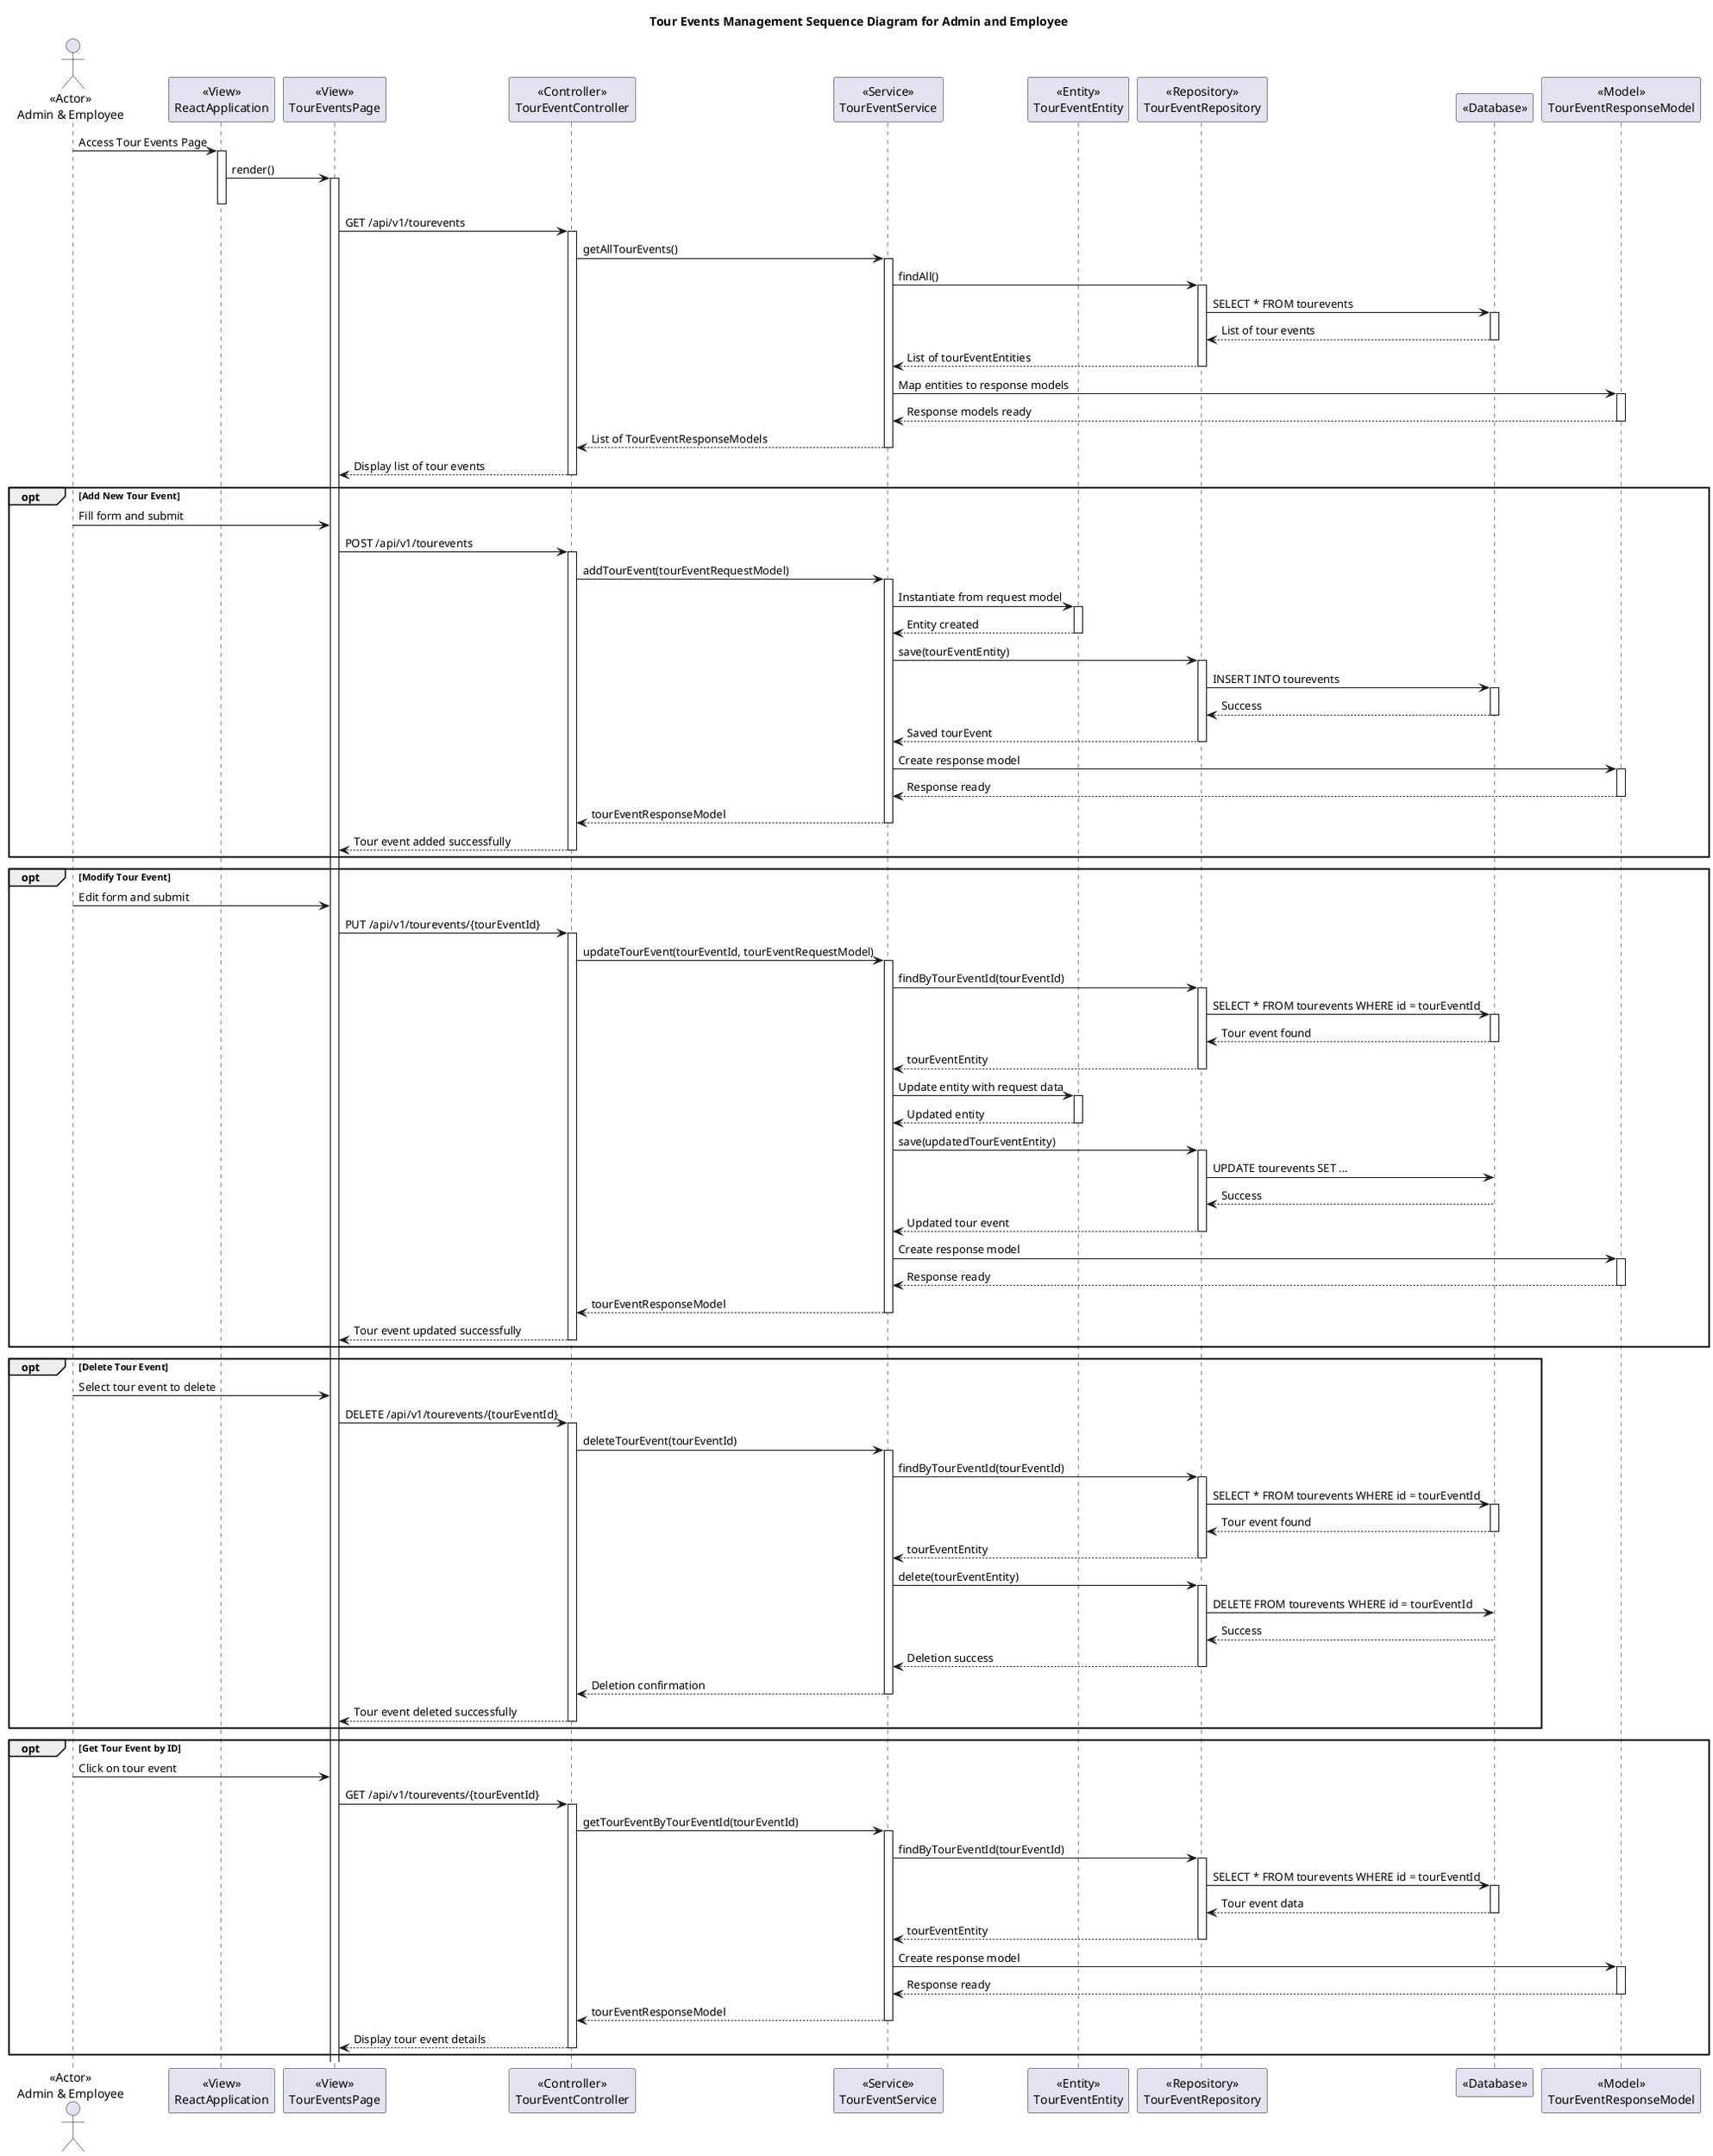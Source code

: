 @startuml
title Tour Events Management Sequence Diagram for Admin and Employee

actor Admin as "<<Actor>>\nAdmin & Employee"

participant ReactApplication as "<<View>>\nReactApplication"
participant TourEventsPage as "<<View>>\nTourEventsPage"
participant TourEventController as "<<Controller>>\nTourEventController"
participant TourEventService as "<<Service>>\nTourEventService"
participant TourEventEntity as "<<Entity>>\nTourEventEntity"
participant TourEventRepository as "<<Repository>>\nTourEventRepository"
participant Database as "<<Database>>"
participant TourEventResponseModel as "<<Model>>\nTourEventResponseModel"

Admin -> ReactApplication : Access Tour Events Page
activate ReactApplication

ReactApplication -> TourEventsPage : render()
activate TourEventsPage
deactivate ReactApplication

TourEventsPage -> TourEventController : GET /api/v1/tourevents
activate TourEventController

TourEventController -> TourEventService : getAllTourEvents()
activate TourEventService

TourEventService -> TourEventRepository : findAll()
activate TourEventRepository

TourEventRepository -> Database : SELECT * FROM tourevents
activate Database
Database --> TourEventRepository : List of tour events
deactivate Database

TourEventRepository --> TourEventService : List of tourEventEntities
deactivate TourEventRepository

TourEventService -> TourEventResponseModel : Map entities to response models
activate TourEventResponseModel
TourEventResponseModel --> TourEventService : Response models ready
deactivate TourEventResponseModel

TourEventService --> TourEventController : List of TourEventResponseModels
deactivate TourEventService

TourEventController --> TourEventsPage : Display list of tour events
deactivate TourEventController

opt Add New Tour Event
    Admin -> TourEventsPage : Fill form and submit
    TourEventsPage -> TourEventController : POST /api/v1/tourevents
    activate TourEventController

    TourEventController -> TourEventService : addTourEvent(tourEventRequestModel)
    activate TourEventService

    TourEventService -> TourEventEntity : Instantiate from request model
    activate TourEventEntity
    TourEventEntity --> TourEventService : Entity created
    deactivate TourEventEntity

    TourEventService -> TourEventRepository : save(tourEventEntity)
    activate TourEventRepository
    TourEventRepository -> Database : INSERT INTO tourevents
    activate Database
    Database --> TourEventRepository : Success
    deactivate Database
    TourEventRepository --> TourEventService : Saved tourEvent
    deactivate TourEventRepository

    TourEventService -> TourEventResponseModel : Create response model
    activate TourEventResponseModel
    TourEventResponseModel --> TourEventService : Response ready
    deactivate TourEventResponseModel

    TourEventService --> TourEventController : tourEventResponseModel
    deactivate TourEventService
    TourEventController --> TourEventsPage : Tour event added successfully
    deactivate TourEventController
end

opt Modify Tour Event
    Admin -> TourEventsPage : Edit form and submit
    TourEventsPage -> TourEventController : PUT /api/v1/tourevents/{tourEventId}
    activate TourEventController

    TourEventController -> TourEventService : updateTourEvent(tourEventId, tourEventRequestModel)
    activate TourEventService

    TourEventService -> TourEventRepository : findByTourEventId(tourEventId)
    activate TourEventRepository
    TourEventRepository -> Database : SELECT * FROM tourevents WHERE id = tourEventId
    activate Database
    Database --> TourEventRepository : Tour event found
    deactivate Database
    TourEventRepository --> TourEventService : tourEventEntity
    deactivate TourEventRepository

    TourEventService -> TourEventEntity : Update entity with request data
    activate TourEventEntity
    TourEventEntity --> TourEventService : Updated entity
    deactivate TourEventEntity

    TourEventService -> TourEventRepository : save(updatedTourEventEntity)
    activate TourEventRepository
    TourEventRepository -> Database : UPDATE tourevents SET ...
    Database --> TourEventRepository : Success
    deactivate Database
    TourEventRepository --> TourEventService : Updated tour event
    deactivate TourEventRepository

    TourEventService -> TourEventResponseModel : Create response model
    activate TourEventResponseModel
    TourEventResponseModel --> TourEventService : Response ready
    deactivate TourEventResponseModel

    TourEventService --> TourEventController : tourEventResponseModel
    deactivate TourEventService
    TourEventController --> TourEventsPage : Tour event updated successfully
    deactivate TourEventController
end

opt Delete Tour Event
    Admin -> TourEventsPage : Select tour event to delete
    TourEventsPage -> TourEventController : DELETE /api/v1/tourevents/{tourEventId}
    activate TourEventController

    TourEventController -> TourEventService : deleteTourEvent(tourEventId)
    activate TourEventService

    TourEventService -> TourEventRepository : findByTourEventId(tourEventId)
    activate TourEventRepository
    TourEventRepository -> Database : SELECT * FROM tourevents WHERE id = tourEventId
    activate Database
    Database --> TourEventRepository : Tour event found
    deactivate Database
    TourEventRepository --> TourEventService : tourEventEntity
    deactivate TourEventRepository

    TourEventService -> TourEventRepository : delete(tourEventEntity)
    activate TourEventRepository
    TourEventRepository -> Database : DELETE FROM tourevents WHERE id = tourEventId
    Database --> TourEventRepository : Success
    deactivate Database
    TourEventRepository --> TourEventService : Deletion success
    deactivate TourEventRepository

    TourEventService --> TourEventController : Deletion confirmation
    deactivate TourEventService
    TourEventController --> TourEventsPage : Tour event deleted successfully
    deactivate TourEventController
end

opt Get Tour Event by ID
    Admin -> TourEventsPage : Click on tour event
    TourEventsPage -> TourEventController : GET /api/v1/tourevents/{tourEventId}
    activate TourEventController

    TourEventController -> TourEventService : getTourEventByTourEventId(tourEventId)
    activate TourEventService

    TourEventService -> TourEventRepository : findByTourEventId(tourEventId)
    activate TourEventRepository
    TourEventRepository -> Database : SELECT * FROM tourevents WHERE id = tourEventId
    activate Database
    Database --> TourEventRepository : Tour event data
    deactivate Database
    TourEventRepository --> TourEventService : tourEventEntity
    deactivate TourEventRepository

    TourEventService -> TourEventResponseModel : Create response model
    activate TourEventResponseModel
    TourEventResponseModel --> TourEventService : Response ready
    deactivate TourEventResponseModel

    TourEventService --> TourEventController : tourEventResponseModel
    deactivate TourEventService
    TourEventController --> TourEventsPage : Display tour event details
    deactivate TourEventController
end

@enduml
